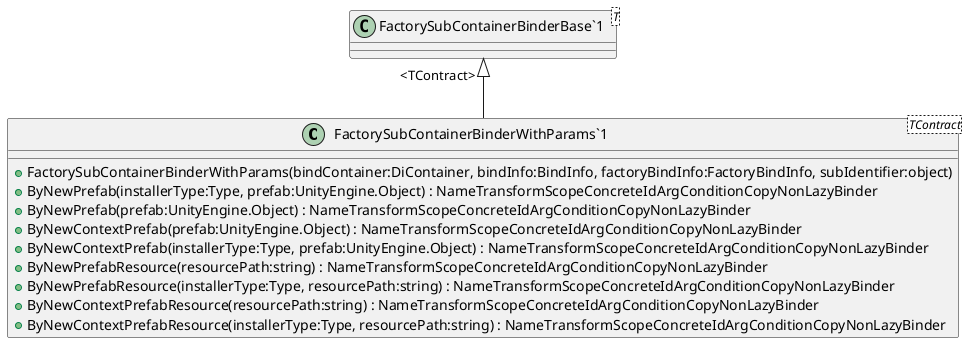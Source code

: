 @startuml
class "FactorySubContainerBinderWithParams`1"<TContract> {
    + FactorySubContainerBinderWithParams(bindContainer:DiContainer, bindInfo:BindInfo, factoryBindInfo:FactoryBindInfo, subIdentifier:object)
    + ByNewPrefab(installerType:Type, prefab:UnityEngine.Object) : NameTransformScopeConcreteIdArgConditionCopyNonLazyBinder
    + ByNewPrefab(prefab:UnityEngine.Object) : NameTransformScopeConcreteIdArgConditionCopyNonLazyBinder
    + ByNewContextPrefab(prefab:UnityEngine.Object) : NameTransformScopeConcreteIdArgConditionCopyNonLazyBinder
    + ByNewContextPrefab(installerType:Type, prefab:UnityEngine.Object) : NameTransformScopeConcreteIdArgConditionCopyNonLazyBinder
    + ByNewPrefabResource(resourcePath:string) : NameTransformScopeConcreteIdArgConditionCopyNonLazyBinder
    + ByNewPrefabResource(installerType:Type, resourcePath:string) : NameTransformScopeConcreteIdArgConditionCopyNonLazyBinder
    + ByNewContextPrefabResource(resourcePath:string) : NameTransformScopeConcreteIdArgConditionCopyNonLazyBinder
    + ByNewContextPrefabResource(installerType:Type, resourcePath:string) : NameTransformScopeConcreteIdArgConditionCopyNonLazyBinder
}
class "FactorySubContainerBinderBase`1"<T> {
}
"FactorySubContainerBinderBase`1" "<TContract>" <|-- "FactorySubContainerBinderWithParams`1"
@enduml
